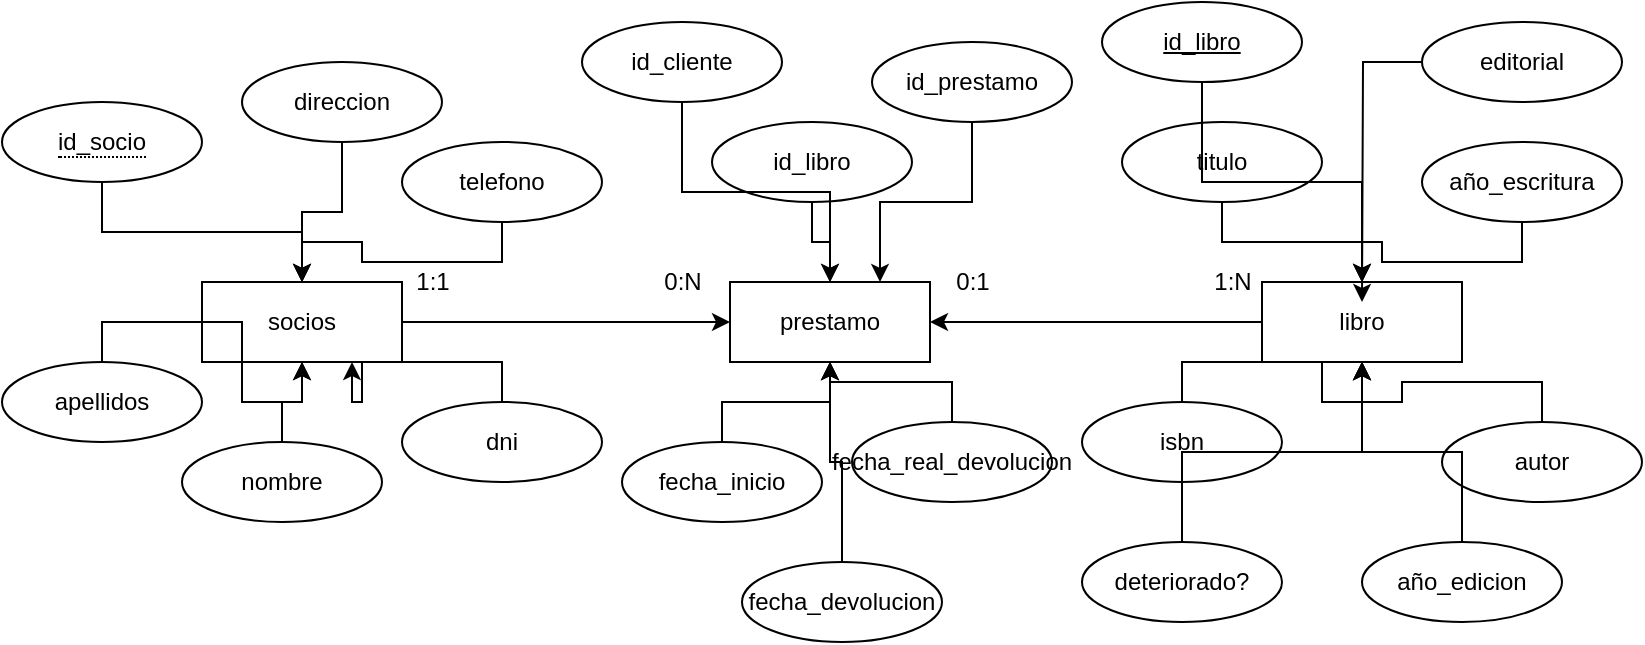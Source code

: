 <mxfile version="15.4.0" type="device"><diagram id="3fomhL4vG2dhwBxquiqX" name="Página-1"><mxGraphModel dx="1483" dy="867" grid="1" gridSize="10" guides="1" tooltips="1" connect="1" arrows="1" fold="1" page="1" pageScale="1" pageWidth="827" pageHeight="1169" math="0" shadow="0"><root><mxCell id="0"/><mxCell id="1" parent="0"/><mxCell id="ALE01N024DLjZ87YwSpc-4" style="edgeStyle=orthogonalEdgeStyle;rounded=0;orthogonalLoop=1;jettySize=auto;html=1;" edge="1" parent="1" source="ALE01N024DLjZ87YwSpc-1" target="ALE01N024DLjZ87YwSpc-3"><mxGeometry relative="1" as="geometry"/></mxCell><mxCell id="ALE01N024DLjZ87YwSpc-1" value="socios" style="whiteSpace=wrap;html=1;align=center;" vertex="1" parent="1"><mxGeometry x="100" y="240" width="100" height="40" as="geometry"/></mxCell><mxCell id="ALE01N024DLjZ87YwSpc-6" style="edgeStyle=orthogonalEdgeStyle;rounded=0;orthogonalLoop=1;jettySize=auto;html=1;" edge="1" parent="1" source="ALE01N024DLjZ87YwSpc-2" target="ALE01N024DLjZ87YwSpc-3"><mxGeometry relative="1" as="geometry"><mxPoint x="470" y="260" as="targetPoint"/></mxGeometry></mxCell><mxCell id="ALE01N024DLjZ87YwSpc-2" value="libro" style="whiteSpace=wrap;html=1;align=center;" vertex="1" parent="1"><mxGeometry x="630" y="240" width="100" height="40" as="geometry"/></mxCell><mxCell id="ALE01N024DLjZ87YwSpc-3" value="prestamo" style="whiteSpace=wrap;html=1;align=center;" vertex="1" parent="1"><mxGeometry x="364" y="240" width="100" height="40" as="geometry"/></mxCell><mxCell id="ALE01N024DLjZ87YwSpc-7" value="0:N" style="text;html=1;resizable=0;autosize=1;align=center;verticalAlign=middle;points=[];fillColor=none;strokeColor=none;rounded=0;" vertex="1" parent="1"><mxGeometry x="325" y="230" width="30" height="20" as="geometry"/></mxCell><mxCell id="ALE01N024DLjZ87YwSpc-8" value="1:1" style="text;html=1;resizable=0;autosize=1;align=center;verticalAlign=middle;points=[];fillColor=none;strokeColor=none;rounded=0;" vertex="1" parent="1"><mxGeometry x="200" y="230" width="30" height="20" as="geometry"/></mxCell><mxCell id="ALE01N024DLjZ87YwSpc-9" value="1:N" style="text;html=1;resizable=0;autosize=1;align=center;verticalAlign=middle;points=[];fillColor=none;strokeColor=none;rounded=0;" vertex="1" parent="1"><mxGeometry x="600" y="230" width="30" height="20" as="geometry"/></mxCell><mxCell id="ALE01N024DLjZ87YwSpc-10" value="0:1" style="text;html=1;resizable=0;autosize=1;align=center;verticalAlign=middle;points=[];fillColor=none;strokeColor=none;rounded=0;" vertex="1" parent="1"><mxGeometry x="470" y="230" width="30" height="20" as="geometry"/></mxCell><mxCell id="ALE01N024DLjZ87YwSpc-19" style="edgeStyle=orthogonalEdgeStyle;rounded=0;orthogonalLoop=1;jettySize=auto;html=1;" edge="1" parent="1" source="ALE01N024DLjZ87YwSpc-11" target="ALE01N024DLjZ87YwSpc-1"><mxGeometry relative="1" as="geometry"/></mxCell><mxCell id="ALE01N024DLjZ87YwSpc-11" value="&lt;span style=&quot;border-bottom: 1px dotted&quot;&gt;id_socio&lt;/span&gt;" style="ellipse;whiteSpace=wrap;html=1;align=center;" vertex="1" parent="1"><mxGeometry y="150" width="100" height="40" as="geometry"/></mxCell><mxCell id="ALE01N024DLjZ87YwSpc-22" style="edgeStyle=orthogonalEdgeStyle;rounded=0;orthogonalLoop=1;jettySize=auto;html=1;entryX=0.75;entryY=1;entryDx=0;entryDy=0;" edge="1" parent="1" source="ALE01N024DLjZ87YwSpc-12" target="ALE01N024DLjZ87YwSpc-1"><mxGeometry relative="1" as="geometry"/></mxCell><mxCell id="ALE01N024DLjZ87YwSpc-12" value="dni" style="ellipse;whiteSpace=wrap;html=1;align=center;" vertex="1" parent="1"><mxGeometry x="200" y="300" width="100" height="40" as="geometry"/></mxCell><mxCell id="ALE01N024DLjZ87YwSpc-20" style="edgeStyle=orthogonalEdgeStyle;rounded=0;orthogonalLoop=1;jettySize=auto;html=1;" edge="1" parent="1" source="ALE01N024DLjZ87YwSpc-13" target="ALE01N024DLjZ87YwSpc-1"><mxGeometry relative="1" as="geometry"/></mxCell><mxCell id="ALE01N024DLjZ87YwSpc-13" value="direccion" style="ellipse;whiteSpace=wrap;html=1;align=center;" vertex="1" parent="1"><mxGeometry x="120" y="130" width="100" height="40" as="geometry"/></mxCell><mxCell id="ALE01N024DLjZ87YwSpc-21" style="edgeStyle=orthogonalEdgeStyle;rounded=0;orthogonalLoop=1;jettySize=auto;html=1;" edge="1" parent="1" source="ALE01N024DLjZ87YwSpc-14" target="ALE01N024DLjZ87YwSpc-1"><mxGeometry relative="1" as="geometry"/></mxCell><mxCell id="ALE01N024DLjZ87YwSpc-14" value="telefono" style="ellipse;whiteSpace=wrap;html=1;align=center;" vertex="1" parent="1"><mxGeometry x="200" y="170" width="100" height="40" as="geometry"/></mxCell><mxCell id="ALE01N024DLjZ87YwSpc-23" style="edgeStyle=orthogonalEdgeStyle;rounded=0;orthogonalLoop=1;jettySize=auto;html=1;" edge="1" parent="1" source="ALE01N024DLjZ87YwSpc-15" target="ALE01N024DLjZ87YwSpc-1"><mxGeometry relative="1" as="geometry"/></mxCell><mxCell id="ALE01N024DLjZ87YwSpc-15" value="nombre" style="ellipse;whiteSpace=wrap;html=1;align=center;" vertex="1" parent="1"><mxGeometry x="90" y="320" width="100" height="40" as="geometry"/></mxCell><mxCell id="ALE01N024DLjZ87YwSpc-24" style="edgeStyle=orthogonalEdgeStyle;rounded=0;orthogonalLoop=1;jettySize=auto;html=1;" edge="1" parent="1" source="ALE01N024DLjZ87YwSpc-16" target="ALE01N024DLjZ87YwSpc-1"><mxGeometry relative="1" as="geometry"/></mxCell><mxCell id="ALE01N024DLjZ87YwSpc-16" value="apellidos" style="ellipse;whiteSpace=wrap;html=1;align=center;" vertex="1" parent="1"><mxGeometry y="280" width="100" height="40" as="geometry"/></mxCell><mxCell id="ALE01N024DLjZ87YwSpc-17" style="edgeStyle=orthogonalEdgeStyle;rounded=0;orthogonalLoop=1;jettySize=auto;html=1;exitX=0.5;exitY=1;exitDx=0;exitDy=0;" edge="1" parent="1" source="ALE01N024DLjZ87YwSpc-15" target="ALE01N024DLjZ87YwSpc-15"><mxGeometry relative="1" as="geometry"/></mxCell><mxCell id="ALE01N024DLjZ87YwSpc-37" style="edgeStyle=orthogonalEdgeStyle;rounded=0;orthogonalLoop=1;jettySize=auto;html=1;" edge="1" parent="1" source="ALE01N024DLjZ87YwSpc-25" target="ALE01N024DLjZ87YwSpc-2"><mxGeometry relative="1" as="geometry"/></mxCell><mxCell id="ALE01N024DLjZ87YwSpc-25" value="titulo" style="ellipse;whiteSpace=wrap;html=1;align=center;" vertex="1" parent="1"><mxGeometry x="560" y="160" width="100" height="40" as="geometry"/></mxCell><mxCell id="ALE01N024DLjZ87YwSpc-39" style="edgeStyle=orthogonalEdgeStyle;rounded=0;orthogonalLoop=1;jettySize=auto;html=1;" edge="1" parent="1" source="ALE01N024DLjZ87YwSpc-26"><mxGeometry relative="1" as="geometry"><mxPoint x="680" y="250" as="targetPoint"/></mxGeometry></mxCell><mxCell id="ALE01N024DLjZ87YwSpc-26" value="editorial" style="ellipse;whiteSpace=wrap;html=1;align=center;" vertex="1" parent="1"><mxGeometry x="710" y="110" width="100" height="40" as="geometry"/></mxCell><mxCell id="ALE01N024DLjZ87YwSpc-38" style="edgeStyle=orthogonalEdgeStyle;rounded=0;orthogonalLoop=1;jettySize=auto;html=1;" edge="1" parent="1" source="ALE01N024DLjZ87YwSpc-27" target="ALE01N024DLjZ87YwSpc-2"><mxGeometry relative="1" as="geometry"/></mxCell><mxCell id="ALE01N024DLjZ87YwSpc-27" value="año_escritura" style="ellipse;whiteSpace=wrap;html=1;align=center;" vertex="1" parent="1"><mxGeometry x="710" y="170" width="100" height="40" as="geometry"/></mxCell><mxCell id="ALE01N024DLjZ87YwSpc-34" style="edgeStyle=orthogonalEdgeStyle;rounded=0;orthogonalLoop=1;jettySize=auto;html=1;" edge="1" parent="1" source="ALE01N024DLjZ87YwSpc-28" target="ALE01N024DLjZ87YwSpc-2"><mxGeometry relative="1" as="geometry"/></mxCell><mxCell id="ALE01N024DLjZ87YwSpc-28" value="autor" style="ellipse;whiteSpace=wrap;html=1;align=center;" vertex="1" parent="1"><mxGeometry x="720" y="310" width="100" height="40" as="geometry"/></mxCell><mxCell id="ALE01N024DLjZ87YwSpc-35" style="edgeStyle=orthogonalEdgeStyle;rounded=0;orthogonalLoop=1;jettySize=auto;html=1;" edge="1" parent="1" source="ALE01N024DLjZ87YwSpc-29" target="ALE01N024DLjZ87YwSpc-2"><mxGeometry relative="1" as="geometry"/></mxCell><mxCell id="ALE01N024DLjZ87YwSpc-29" value="año_edicion" style="ellipse;whiteSpace=wrap;html=1;align=center;" vertex="1" parent="1"><mxGeometry x="680" y="370" width="100" height="40" as="geometry"/></mxCell><mxCell id="ALE01N024DLjZ87YwSpc-33" style="edgeStyle=orthogonalEdgeStyle;rounded=0;orthogonalLoop=1;jettySize=auto;html=1;" edge="1" parent="1" source="ALE01N024DLjZ87YwSpc-30" target="ALE01N024DLjZ87YwSpc-2"><mxGeometry relative="1" as="geometry"/></mxCell><mxCell id="ALE01N024DLjZ87YwSpc-30" value="isbn" style="ellipse;whiteSpace=wrap;html=1;align=center;" vertex="1" parent="1"><mxGeometry x="540" y="300" width="100" height="40" as="geometry"/></mxCell><mxCell id="ALE01N024DLjZ87YwSpc-40" style="edgeStyle=orthogonalEdgeStyle;rounded=0;orthogonalLoop=1;jettySize=auto;html=1;" edge="1" parent="1" source="ALE01N024DLjZ87YwSpc-31" target="ALE01N024DLjZ87YwSpc-2"><mxGeometry relative="1" as="geometry"/></mxCell><mxCell id="ALE01N024DLjZ87YwSpc-31" value="&lt;u&gt;id_libro&lt;/u&gt;" style="ellipse;whiteSpace=wrap;html=1;align=center;" vertex="1" parent="1"><mxGeometry x="550" y="100" width="100" height="40" as="geometry"/></mxCell><mxCell id="ALE01N024DLjZ87YwSpc-36" style="edgeStyle=orthogonalEdgeStyle;rounded=0;orthogonalLoop=1;jettySize=auto;html=1;" edge="1" parent="1" source="ALE01N024DLjZ87YwSpc-32" target="ALE01N024DLjZ87YwSpc-2"><mxGeometry relative="1" as="geometry"/></mxCell><mxCell id="ALE01N024DLjZ87YwSpc-32" value="deteriorado?" style="ellipse;whiteSpace=wrap;html=1;align=center;" vertex="1" parent="1"><mxGeometry x="540" y="370" width="100" height="40" as="geometry"/></mxCell><mxCell id="ALE01N024DLjZ87YwSpc-51" style="edgeStyle=orthogonalEdgeStyle;rounded=0;orthogonalLoop=1;jettySize=auto;html=1;" edge="1" parent="1" source="ALE01N024DLjZ87YwSpc-41" target="ALE01N024DLjZ87YwSpc-3"><mxGeometry relative="1" as="geometry"/></mxCell><mxCell id="ALE01N024DLjZ87YwSpc-41" value="fecha_inicio" style="ellipse;whiteSpace=wrap;html=1;align=center;" vertex="1" parent="1"><mxGeometry x="310" y="320" width="100" height="40" as="geometry"/></mxCell><mxCell id="ALE01N024DLjZ87YwSpc-53" style="edgeStyle=orthogonalEdgeStyle;rounded=0;orthogonalLoop=1;jettySize=auto;html=1;" edge="1" parent="1" source="ALE01N024DLjZ87YwSpc-42" target="ALE01N024DLjZ87YwSpc-3"><mxGeometry relative="1" as="geometry"/></mxCell><mxCell id="ALE01N024DLjZ87YwSpc-42" value="fecha_devolucion" style="ellipse;whiteSpace=wrap;html=1;align=center;" vertex="1" parent="1"><mxGeometry x="370" y="380" width="100" height="40" as="geometry"/></mxCell><mxCell id="ALE01N024DLjZ87YwSpc-52" style="edgeStyle=orthogonalEdgeStyle;rounded=0;orthogonalLoop=1;jettySize=auto;html=1;" edge="1" parent="1" source="ALE01N024DLjZ87YwSpc-43" target="ALE01N024DLjZ87YwSpc-3"><mxGeometry relative="1" as="geometry"/></mxCell><mxCell id="ALE01N024DLjZ87YwSpc-43" value="fecha_real_devolucion" style="ellipse;whiteSpace=wrap;html=1;align=center;" vertex="1" parent="1"><mxGeometry x="425" y="310" width="100" height="40" as="geometry"/></mxCell><mxCell id="ALE01N024DLjZ87YwSpc-48" style="edgeStyle=orthogonalEdgeStyle;rounded=0;orthogonalLoop=1;jettySize=auto;html=1;" edge="1" parent="1" source="ALE01N024DLjZ87YwSpc-44" target="ALE01N024DLjZ87YwSpc-3"><mxGeometry relative="1" as="geometry"/></mxCell><mxCell id="ALE01N024DLjZ87YwSpc-44" value="id_libro" style="ellipse;whiteSpace=wrap;html=1;align=center;" vertex="1" parent="1"><mxGeometry x="355" y="160" width="100" height="40" as="geometry"/></mxCell><mxCell id="ALE01N024DLjZ87YwSpc-50" style="edgeStyle=orthogonalEdgeStyle;rounded=0;orthogonalLoop=1;jettySize=auto;html=1;" edge="1" parent="1" source="ALE01N024DLjZ87YwSpc-45" target="ALE01N024DLjZ87YwSpc-3"><mxGeometry relative="1" as="geometry"/></mxCell><mxCell id="ALE01N024DLjZ87YwSpc-45" value="id_cliente" style="ellipse;whiteSpace=wrap;html=1;align=center;" vertex="1" parent="1"><mxGeometry x="290" y="110" width="100" height="40" as="geometry"/></mxCell><mxCell id="ALE01N024DLjZ87YwSpc-49" style="edgeStyle=orthogonalEdgeStyle;rounded=0;orthogonalLoop=1;jettySize=auto;html=1;entryX=0.75;entryY=0;entryDx=0;entryDy=0;" edge="1" parent="1" source="ALE01N024DLjZ87YwSpc-47" target="ALE01N024DLjZ87YwSpc-3"><mxGeometry relative="1" as="geometry"/></mxCell><mxCell id="ALE01N024DLjZ87YwSpc-47" value="id_prestamo" style="ellipse;whiteSpace=wrap;html=1;align=center;" vertex="1" parent="1"><mxGeometry x="435" y="120" width="100" height="40" as="geometry"/></mxCell></root></mxGraphModel></diagram></mxfile>